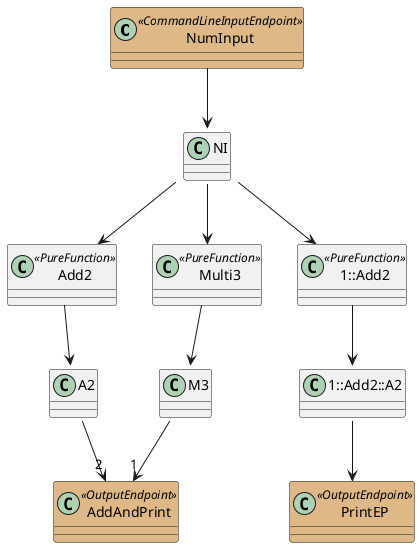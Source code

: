 
@startuml

skinparam class {
	BackgroundColor<<InputEndpoint>> BurlyWood
	BackgroundColor<<CommandLineInputEndpoint>> BurlyWood
	BackgroundColor<<OutputEndpoint>> BurlyWood
}

class NumInput <<CommandLineInputEndpoint>>
class Add2 <<PureFunction>>
class Multi3 <<PureFunction>>
class AddAndPrint <<OutputEndpoint>>
class 1::Add2 <<PureFunction>>
class PrintEP <<OutputEndpoint>>

NumInput --> NI::Integer
NI::Integer --> Add2
NI::Integer --> Multi3
NI::Integer --> 1::Add2
1::Add2 --> 1::Add2::A2::Integer
1::Add2::A2::Integer --> PrintEP
Add2 --> A2::Integer
A2::Integer --> "2" AddAndPrint
Multi3 --> M3::Integer
M3::Integer --> "1" AddAndPrint
@enduml
